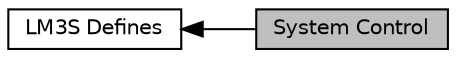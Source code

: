 digraph "System Control"
{
  edge [fontname="Helvetica",fontsize="10",labelfontname="Helvetica",labelfontsize="10"];
  node [fontname="Helvetica",fontsize="10",shape=record];
  rankdir=LR;
  Node0 [label="System Control",height=0.2,width=0.4,color="black", fillcolor="grey75", style="filled", fontcolor="black"];
  Node1 [label="LM3S Defines",height=0.2,width=0.4,color="black", fillcolor="white", style="filled",URL="$group__LM3Sxx__defines.html",tooltip="Defined Constants and Types for the LM3S series. "];
  Node1->Node0 [shape=plaintext, dir="back", style="solid"];
}
